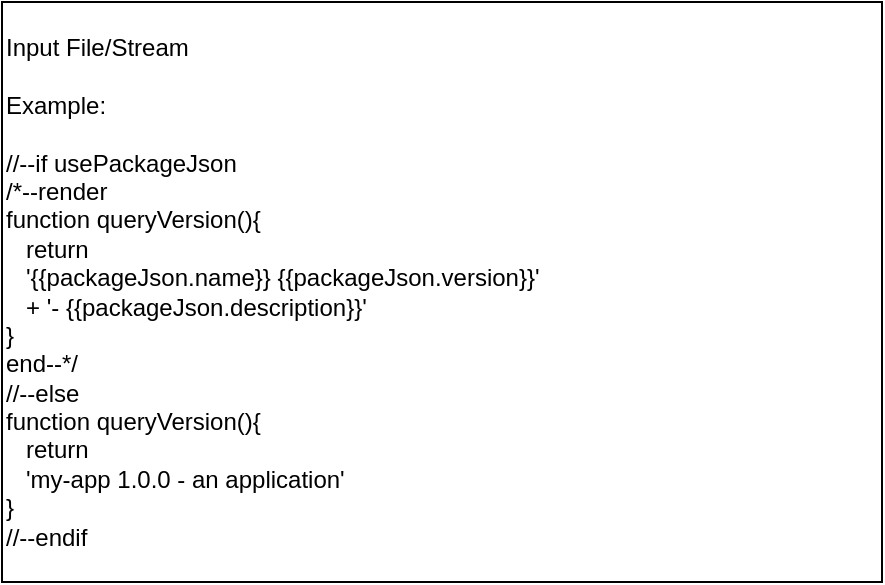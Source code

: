 <mxfile version="12.3.3" type="github" pages="1">
  <diagram id="WTLqD5dWwqgmzsoK_gdg" name="Page-1">
    <mxGraphModel dx="1355" dy="898" grid="1" gridSize="10" guides="1" tooltips="1" connect="1" arrows="1" fold="1" page="1" pageScale="1" pageWidth="850" pageHeight="1100" math="0" shadow="0">
      <root>
        <mxCell id="0"/>
        <mxCell id="1" parent="0"/>
        <mxCell id="ihP4ZnYenOO0dcd0Adwc-1" value="Input File/Stream&lt;br&gt;&lt;br&gt;Example:&lt;br&gt;&lt;br&gt;//--if usePackageJson&lt;br&gt;&lt;div&gt;/*--render&amp;nbsp;&lt;/div&gt;&lt;div&gt;function queryVersion(){&lt;/div&gt;&lt;div&gt;&amp;nbsp; &amp;nbsp;return&amp;nbsp;&lt;/div&gt;&lt;div&gt;&amp;nbsp; &amp;nbsp;&#39;{{packageJson.name}} {{packageJson.version}}&#39;&lt;/div&gt;&lt;div&gt;&amp;nbsp; &amp;nbsp;+ &#39;- {{packageJson.description}}&#39;&lt;/div&gt;&lt;div&gt;}&lt;/div&gt;&lt;div&gt;end--*/&lt;/div&gt;//--else&lt;br&gt;&lt;div&gt;function queryVersion(){&lt;/div&gt;&lt;div&gt;&amp;nbsp; &amp;nbsp;return&amp;nbsp;&lt;/div&gt;&lt;div&gt;&amp;nbsp; &amp;nbsp;&#39;my-app 1.0.0 - an application&#39;&lt;/div&gt;&lt;div&gt;}&lt;/div&gt;//--endif" style="rounded=0;whiteSpace=wrap;html=1;align=left;" parent="1" vertex="1">
          <mxGeometry x="150" y="41" width="440" height="290" as="geometry"/>
        </mxCell>
      </root>
    </mxGraphModel>
  </diagram>
</mxfile>
